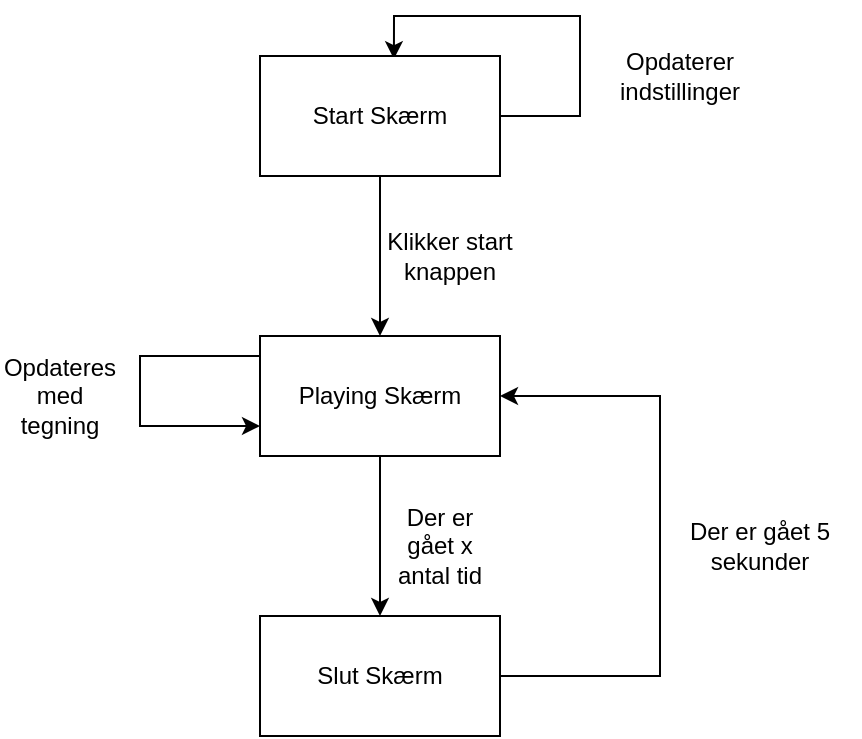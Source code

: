 <mxfile version="20.6.0" type="device"><diagram id="O_w0xT91mvdv0BI2nH-X" name="Side-1"><mxGraphModel dx="1237" dy="678" grid="1" gridSize="10" guides="1" tooltips="1" connect="1" arrows="1" fold="1" page="1" pageScale="1" pageWidth="827" pageHeight="1169" math="0" shadow="0"><root><mxCell id="0"/><mxCell id="1" parent="0"/><mxCell id="YF1toe3LYemo43hDD672-1" style="edgeStyle=orthogonalEdgeStyle;rounded=0;orthogonalLoop=1;jettySize=auto;html=1;exitX=1;exitY=0.5;exitDx=0;exitDy=0;entryX=0.558;entryY=0.026;entryDx=0;entryDy=0;entryPerimeter=0;" edge="1" parent="1" source="jVFC1DNd0QNw1FRJQHyD-1" target="jVFC1DNd0QNw1FRJQHyD-1"><mxGeometry relative="1" as="geometry"><mxPoint x="540" y="120.261" as="targetPoint"/><Array as="points"><mxPoint x="490" y="120"/><mxPoint x="490" y="70"/><mxPoint x="397" y="70"/></Array></mxGeometry></mxCell><mxCell id="jVFC1DNd0QNw1FRJQHyD-1" value="Start Skærm" style="rounded=0;whiteSpace=wrap;html=1;" parent="1" vertex="1"><mxGeometry x="330" y="90" width="120" height="60" as="geometry"/></mxCell><mxCell id="jVFC1DNd0QNw1FRJQHyD-5" style="edgeStyle=orthogonalEdgeStyle;rounded=0;orthogonalLoop=1;jettySize=auto;html=1;entryX=0.5;entryY=0;entryDx=0;entryDy=0;" parent="1" source="jVFC1DNd0QNw1FRJQHyD-2" target="jVFC1DNd0QNw1FRJQHyD-3" edge="1"><mxGeometry relative="1" as="geometry"/></mxCell><mxCell id="YF1toe3LYemo43hDD672-2" style="edgeStyle=orthogonalEdgeStyle;rounded=0;orthogonalLoop=1;jettySize=auto;html=1;entryX=0;entryY=0.75;entryDx=0;entryDy=0;" edge="1" parent="1" source="jVFC1DNd0QNw1FRJQHyD-2" target="jVFC1DNd0QNw1FRJQHyD-2"><mxGeometry relative="1" as="geometry"><mxPoint x="240" y="280" as="targetPoint"/><Array as="points"><mxPoint x="270" y="240"/><mxPoint x="270" y="275"/></Array></mxGeometry></mxCell><mxCell id="jVFC1DNd0QNw1FRJQHyD-2" value="Playing Skærm" style="rounded=0;whiteSpace=wrap;html=1;" parent="1" vertex="1"><mxGeometry x="330" y="230" width="120" height="60" as="geometry"/></mxCell><mxCell id="jVFC1DNd0QNw1FRJQHyD-6" style="edgeStyle=orthogonalEdgeStyle;rounded=0;orthogonalLoop=1;jettySize=auto;html=1;" parent="1" source="jVFC1DNd0QNw1FRJQHyD-3" edge="1"><mxGeometry relative="1" as="geometry"><mxPoint x="450" y="260" as="targetPoint"/><Array as="points"><mxPoint x="530" y="400"/><mxPoint x="530" y="260"/><mxPoint x="450" y="260"/></Array></mxGeometry></mxCell><mxCell id="jVFC1DNd0QNw1FRJQHyD-3" value="&lt;div&gt;Slut Skærm&lt;/div&gt;" style="rounded=0;whiteSpace=wrap;html=1;" parent="1" vertex="1"><mxGeometry x="330" y="370" width="120" height="60" as="geometry"/></mxCell><mxCell id="jVFC1DNd0QNw1FRJQHyD-4" value="" style="endArrow=classic;html=1;rounded=0;exitX=0.5;exitY=1;exitDx=0;exitDy=0;" parent="1" source="jVFC1DNd0QNw1FRJQHyD-1" target="jVFC1DNd0QNw1FRJQHyD-2" edge="1"><mxGeometry width="50" height="50" relative="1" as="geometry"><mxPoint x="400" y="190" as="sourcePoint"/><mxPoint x="530" y="380" as="targetPoint"/></mxGeometry></mxCell><mxCell id="jVFC1DNd0QNw1FRJQHyD-8" value="Der er gået 5 sekunder" style="text;html=1;strokeColor=none;fillColor=none;align=center;verticalAlign=middle;whiteSpace=wrap;rounded=0;" parent="1" vertex="1"><mxGeometry x="530" y="310" width="100" height="50" as="geometry"/></mxCell><mxCell id="jVFC1DNd0QNw1FRJQHyD-9" value="Klikker start knappen" style="text;html=1;strokeColor=none;fillColor=none;align=center;verticalAlign=middle;whiteSpace=wrap;rounded=0;" parent="1" vertex="1"><mxGeometry x="390" y="170" width="70" height="40" as="geometry"/></mxCell><mxCell id="jVFC1DNd0QNw1FRJQHyD-10" value="Der er gået x antal tid" style="text;html=1;strokeColor=none;fillColor=none;align=center;verticalAlign=middle;whiteSpace=wrap;rounded=0;" parent="1" vertex="1"><mxGeometry x="390" y="320" width="60" height="30" as="geometry"/></mxCell><mxCell id="jVFC1DNd0QNw1FRJQHyD-17" value="Opdaterer indstillinger" style="text;html=1;strokeColor=none;fillColor=none;align=center;verticalAlign=middle;whiteSpace=wrap;rounded=0;" parent="1" vertex="1"><mxGeometry x="490" y="70" width="100" height="60" as="geometry"/></mxCell><mxCell id="YF1toe3LYemo43hDD672-3" value="Opdateres med tegning" style="text;html=1;strokeColor=none;fillColor=none;align=center;verticalAlign=middle;whiteSpace=wrap;rounded=0;" vertex="1" parent="1"><mxGeometry x="200" y="245" width="60" height="30" as="geometry"/></mxCell></root></mxGraphModel></diagram></mxfile>